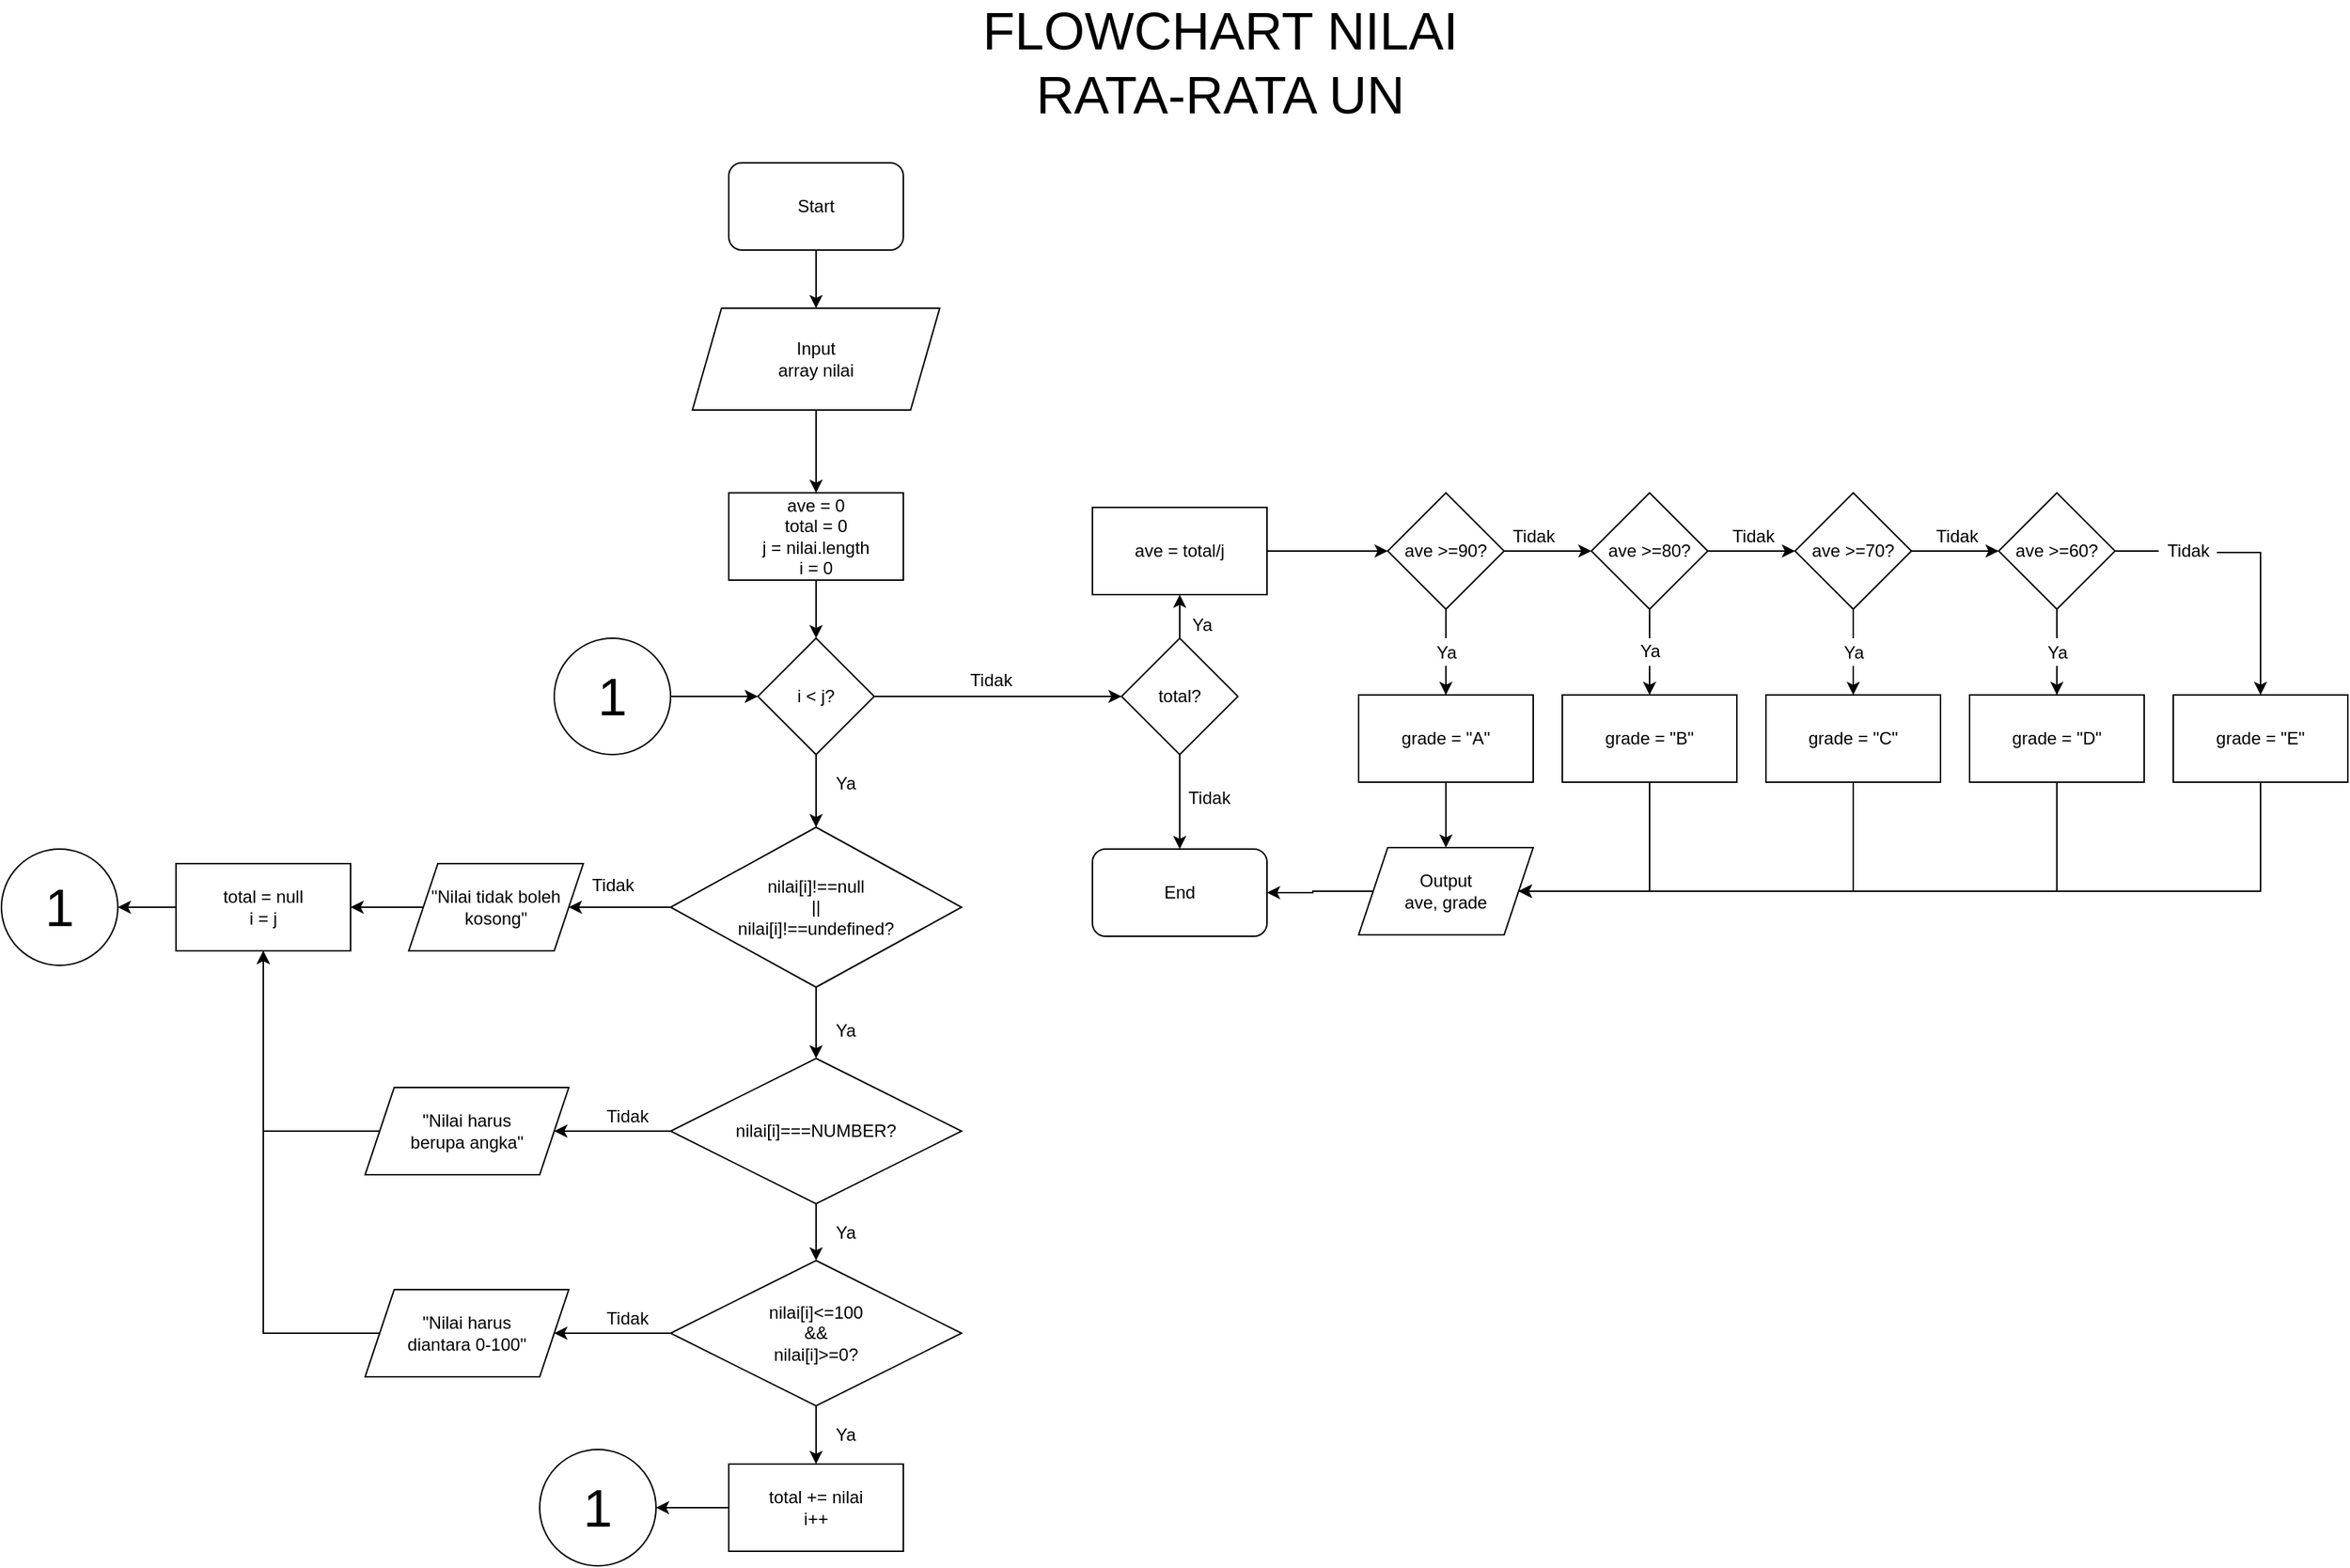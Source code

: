 <mxfile version="16.2.6" type="google"><diagram id="MkVv225oav1cHvyY7aIt" name="Page-1"><mxGraphModel dx="1021" dy="567" grid="1" gridSize="10" guides="1" tooltips="1" connect="1" arrows="1" fold="1" page="1" pageScale="1" pageWidth="850" pageHeight="1100" math="0" shadow="0"><root><mxCell id="0"/><mxCell id="1" parent="0"/><mxCell id="SLkw3Jps3-ZuDvNmsv__-14" value="" style="edgeStyle=orthogonalEdgeStyle;rounded=0;orthogonalLoop=1;jettySize=auto;html=1;" parent="1" source="SLkw3Jps3-ZuDvNmsv__-1" target="SLkw3Jps3-ZuDvNmsv__-2" edge="1"><mxGeometry relative="1" as="geometry"/></mxCell><mxCell id="SLkw3Jps3-ZuDvNmsv__-1" value="Start" style="rounded=1;whiteSpace=wrap;html=1;" parent="1" vertex="1"><mxGeometry x="516" y="134" width="120" height="60" as="geometry"/></mxCell><mxCell id="SLkw3Jps3-ZuDvNmsv__-15" value="" style="edgeStyle=orthogonalEdgeStyle;rounded=0;orthogonalLoop=1;jettySize=auto;html=1;" parent="1" source="SLkw3Jps3-ZuDvNmsv__-2" target="SLkw3Jps3-ZuDvNmsv__-4" edge="1"><mxGeometry relative="1" as="geometry"/></mxCell><mxCell id="SLkw3Jps3-ZuDvNmsv__-2" value="Input&lt;br&gt;array nilai" style="shape=parallelogram;perimeter=parallelogramPerimeter;whiteSpace=wrap;html=1;fixedSize=1;" parent="1" vertex="1"><mxGeometry x="491" y="234" width="170" height="70" as="geometry"/></mxCell><mxCell id="SLkw3Jps3-ZuDvNmsv__-17" value="" style="edgeStyle=orthogonalEdgeStyle;rounded=0;orthogonalLoop=1;jettySize=auto;html=1;" parent="1" source="SLkw3Jps3-ZuDvNmsv__-3" target="SLkw3Jps3-ZuDvNmsv__-5" edge="1"><mxGeometry relative="1" as="geometry"/></mxCell><mxCell id="SLkw3Jps3-ZuDvNmsv__-65" style="edgeStyle=orthogonalEdgeStyle;rounded=0;orthogonalLoop=1;jettySize=auto;html=1;fontSize=12;" parent="1" source="SLkw3Jps3-ZuDvNmsv__-3" target="SLkw3Jps3-ZuDvNmsv__-26" edge="1"><mxGeometry relative="1" as="geometry"/></mxCell><mxCell id="SLkw3Jps3-ZuDvNmsv__-3" value="i &amp;lt; j?" style="rhombus;whiteSpace=wrap;html=1;" parent="1" vertex="1"><mxGeometry x="536" y="461" width="80" height="80" as="geometry"/></mxCell><mxCell id="SLkw3Jps3-ZuDvNmsv__-16" value="" style="edgeStyle=orthogonalEdgeStyle;rounded=0;orthogonalLoop=1;jettySize=auto;html=1;" parent="1" source="SLkw3Jps3-ZuDvNmsv__-4" target="SLkw3Jps3-ZuDvNmsv__-3" edge="1"><mxGeometry relative="1" as="geometry"/></mxCell><mxCell id="SLkw3Jps3-ZuDvNmsv__-4" value="ave = 0&lt;br&gt;total = 0&lt;br&gt;j = nilai.length&lt;br&gt;i = 0" style="rounded=0;whiteSpace=wrap;html=1;" parent="1" vertex="1"><mxGeometry x="516" y="361" width="120" height="60" as="geometry"/></mxCell><mxCell id="SLkw3Jps3-ZuDvNmsv__-42" value="" style="edgeStyle=orthogonalEdgeStyle;rounded=0;orthogonalLoop=1;jettySize=auto;html=1;fontSize=12;" parent="1" source="SLkw3Jps3-ZuDvNmsv__-5" target="SLkw3Jps3-ZuDvNmsv__-41" edge="1"><mxGeometry relative="1" as="geometry"/></mxCell><mxCell id="xOxqm0xttOU-qfkU7DDm-11" value="" style="edgeStyle=orthogonalEdgeStyle;rounded=0;orthogonalLoop=1;jettySize=auto;html=1;fontSize=36;" edge="1" parent="1" source="SLkw3Jps3-ZuDvNmsv__-5" target="xOxqm0xttOU-qfkU7DDm-6"><mxGeometry relative="1" as="geometry"/></mxCell><mxCell id="SLkw3Jps3-ZuDvNmsv__-5" value="nilai[i]!==null&lt;br&gt;||&lt;br&gt;nilai[i]!==undefined?" style="rhombus;whiteSpace=wrap;html=1;" parent="1" vertex="1"><mxGeometry x="476" y="591" width="200" height="110" as="geometry"/></mxCell><mxCell id="SLkw3Jps3-ZuDvNmsv__-45" value="" style="edgeStyle=orthogonalEdgeStyle;rounded=0;orthogonalLoop=1;jettySize=auto;html=1;fontSize=12;" parent="1" source="SLkw3Jps3-ZuDvNmsv__-6" target="SLkw3Jps3-ZuDvNmsv__-44" edge="1"><mxGeometry relative="1" as="geometry"/></mxCell><mxCell id="SLkw3Jps3-ZuDvNmsv__-47" value="" style="edgeStyle=orthogonalEdgeStyle;rounded=0;orthogonalLoop=1;jettySize=auto;html=1;fontSize=12;" parent="1" source="SLkw3Jps3-ZuDvNmsv__-6" target="SLkw3Jps3-ZuDvNmsv__-7" edge="1"><mxGeometry relative="1" as="geometry"/></mxCell><mxCell id="SLkw3Jps3-ZuDvNmsv__-6" value="nilai[i]&amp;lt;=100&lt;br&gt;&amp;amp;&amp;amp;&lt;br&gt;nilai[i]&amp;gt;=0?" style="rhombus;whiteSpace=wrap;html=1;" parent="1" vertex="1"><mxGeometry x="476" y="889" width="200" height="100" as="geometry"/></mxCell><mxCell id="SLkw3Jps3-ZuDvNmsv__-56" value="" style="edgeStyle=orthogonalEdgeStyle;rounded=0;orthogonalLoop=1;jettySize=auto;html=1;fontSize=12;" parent="1" source="SLkw3Jps3-ZuDvNmsv__-7" target="SLkw3Jps3-ZuDvNmsv__-55" edge="1"><mxGeometry relative="1" as="geometry"/></mxCell><mxCell id="SLkw3Jps3-ZuDvNmsv__-7" value="total += nilai&lt;br&gt;i++" style="rounded=0;whiteSpace=wrap;html=1;" parent="1" vertex="1"><mxGeometry x="516" y="1029" width="120" height="60" as="geometry"/></mxCell><mxCell id="SLkw3Jps3-ZuDvNmsv__-101" value="" style="edgeStyle=orthogonalEdgeStyle;rounded=0;orthogonalLoop=1;jettySize=auto;html=1;fontSize=12;" parent="1" source="SLkw3Jps3-ZuDvNmsv__-9" target="SLkw3Jps3-ZuDvNmsv__-10" edge="1"><mxGeometry relative="1" as="geometry"/></mxCell><mxCell id="SLkw3Jps3-ZuDvNmsv__-9" value="ave = total/j" style="rounded=0;whiteSpace=wrap;html=1;" parent="1" vertex="1"><mxGeometry x="766" y="371" width="120" height="60" as="geometry"/></mxCell><mxCell id="SLkw3Jps3-ZuDvNmsv__-109" value="" style="edgeStyle=orthogonalEdgeStyle;rounded=0;orthogonalLoop=1;jettySize=auto;html=1;fontSize=12;startArrow=none;" parent="1" source="SLkw3Jps3-ZuDvNmsv__-137" target="SLkw3Jps3-ZuDvNmsv__-70" edge="1"><mxGeometry relative="1" as="geometry"/></mxCell><mxCell id="SLkw3Jps3-ZuDvNmsv__-152" value="" style="edgeStyle=orthogonalEdgeStyle;rounded=0;orthogonalLoop=1;jettySize=auto;html=1;fontSize=36;" parent="1" source="SLkw3Jps3-ZuDvNmsv__-10" target="SLkw3Jps3-ZuDvNmsv__-11" edge="1"><mxGeometry relative="1" as="geometry"/></mxCell><mxCell id="SLkw3Jps3-ZuDvNmsv__-10" value="ave &amp;gt;=90?" style="rhombus;whiteSpace=wrap;html=1;" parent="1" vertex="1"><mxGeometry x="969" y="361" width="80" height="80" as="geometry"/></mxCell><mxCell id="SLkw3Jps3-ZuDvNmsv__-108" value="" style="edgeStyle=orthogonalEdgeStyle;rounded=0;orthogonalLoop=1;jettySize=auto;html=1;fontSize=12;startArrow=none;" parent="1" source="SLkw3Jps3-ZuDvNmsv__-139" target="SLkw3Jps3-ZuDvNmsv__-71" edge="1"><mxGeometry relative="1" as="geometry"/></mxCell><mxCell id="SLkw3Jps3-ZuDvNmsv__-153" value="" style="edgeStyle=orthogonalEdgeStyle;rounded=0;orthogonalLoop=1;jettySize=auto;html=1;fontSize=36;" parent="1" source="SLkw3Jps3-ZuDvNmsv__-11" target="SLkw3Jps3-ZuDvNmsv__-12" edge="1"><mxGeometry relative="1" as="geometry"/></mxCell><mxCell id="SLkw3Jps3-ZuDvNmsv__-11" value="ave &amp;gt;=80?" style="rhombus;whiteSpace=wrap;html=1;" parent="1" vertex="1"><mxGeometry x="1109" y="361" width="80" height="80" as="geometry"/></mxCell><mxCell id="SLkw3Jps3-ZuDvNmsv__-107" value="" style="edgeStyle=orthogonalEdgeStyle;rounded=0;orthogonalLoop=1;jettySize=auto;html=1;fontSize=12;startArrow=none;" parent="1" source="SLkw3Jps3-ZuDvNmsv__-141" target="SLkw3Jps3-ZuDvNmsv__-72" edge="1"><mxGeometry relative="1" as="geometry"/></mxCell><mxCell id="SLkw3Jps3-ZuDvNmsv__-154" value="" style="edgeStyle=orthogonalEdgeStyle;rounded=0;orthogonalLoop=1;jettySize=auto;html=1;fontSize=36;" parent="1" source="SLkw3Jps3-ZuDvNmsv__-12" target="SLkw3Jps3-ZuDvNmsv__-13" edge="1"><mxGeometry relative="1" as="geometry"/></mxCell><mxCell id="SLkw3Jps3-ZuDvNmsv__-12" value="ave &amp;gt;=70?" style="rhombus;whiteSpace=wrap;html=1;" parent="1" vertex="1"><mxGeometry x="1249" y="361" width="80" height="80" as="geometry"/></mxCell><mxCell id="SLkw3Jps3-ZuDvNmsv__-105" value="" style="edgeStyle=orthogonalEdgeStyle;rounded=0;orthogonalLoop=1;jettySize=auto;html=1;fontSize=12;startArrow=none;" parent="1" source="SLkw3Jps3-ZuDvNmsv__-143" target="SLkw3Jps3-ZuDvNmsv__-73" edge="1"><mxGeometry relative="1" as="geometry"/></mxCell><mxCell id="SLkw3Jps3-ZuDvNmsv__-106" style="edgeStyle=orthogonalEdgeStyle;rounded=0;orthogonalLoop=1;jettySize=auto;html=1;entryX=0.5;entryY=0;entryDx=0;entryDy=0;fontSize=12;startArrow=none;" parent="1" source="SLkw3Jps3-ZuDvNmsv__-133" target="SLkw3Jps3-ZuDvNmsv__-74" edge="1"><mxGeometry relative="1" as="geometry"><Array as="points"><mxPoint x="1569" y="402"/></Array></mxGeometry></mxCell><mxCell id="SLkw3Jps3-ZuDvNmsv__-13" value="ave &amp;gt;=60?" style="rhombus;whiteSpace=wrap;html=1;" parent="1" vertex="1"><mxGeometry x="1389" y="361" width="80" height="80" as="geometry"/></mxCell><mxCell id="SLkw3Jps3-ZuDvNmsv__-39" value="" style="edgeStyle=orthogonalEdgeStyle;rounded=0;orthogonalLoop=1;jettySize=auto;html=1;fontSize=36;" parent="1" source="SLkw3Jps3-ZuDvNmsv__-18" target="SLkw3Jps3-ZuDvNmsv__-38" edge="1"><mxGeometry relative="1" as="geometry"/></mxCell><mxCell id="SLkw3Jps3-ZuDvNmsv__-18" value="total = null&lt;br&gt;i = j" style="rounded=0;whiteSpace=wrap;html=1;" parent="1" vertex="1"><mxGeometry x="136" y="616" width="120" height="60" as="geometry"/></mxCell><mxCell id="SLkw3Jps3-ZuDvNmsv__-36" value="" style="edgeStyle=orthogonalEdgeStyle;rounded=0;orthogonalLoop=1;jettySize=auto;html=1;fontSize=36;" parent="1" source="SLkw3Jps3-ZuDvNmsv__-22" target="SLkw3Jps3-ZuDvNmsv__-3" edge="1"><mxGeometry relative="1" as="geometry"/></mxCell><mxCell id="SLkw3Jps3-ZuDvNmsv__-22" value="&lt;font style=&quot;font-size: 36px&quot;&gt;1&lt;/font&gt;" style="ellipse;whiteSpace=wrap;html=1;aspect=fixed;" parent="1" vertex="1"><mxGeometry x="396" y="461" width="80" height="80" as="geometry"/></mxCell><mxCell id="SLkw3Jps3-ZuDvNmsv__-100" value="" style="edgeStyle=orthogonalEdgeStyle;rounded=0;orthogonalLoop=1;jettySize=auto;html=1;fontSize=12;" parent="1" source="SLkw3Jps3-ZuDvNmsv__-26" target="SLkw3Jps3-ZuDvNmsv__-9" edge="1"><mxGeometry relative="1" as="geometry"/></mxCell><mxCell id="SLkw3Jps3-ZuDvNmsv__-118" value="" style="edgeStyle=orthogonalEdgeStyle;rounded=0;orthogonalLoop=1;jettySize=auto;html=1;fontSize=12;" parent="1" source="SLkw3Jps3-ZuDvNmsv__-26" target="SLkw3Jps3-ZuDvNmsv__-66" edge="1"><mxGeometry relative="1" as="geometry"/></mxCell><mxCell id="SLkw3Jps3-ZuDvNmsv__-26" value="total?" style="rhombus;whiteSpace=wrap;html=1;fontSize=12;" parent="1" vertex="1"><mxGeometry x="786" y="461" width="80" height="80" as="geometry"/></mxCell><mxCell id="SLkw3Jps3-ZuDvNmsv__-38" value="&lt;font style=&quot;font-size: 36px&quot;&gt;1&lt;/font&gt;" style="ellipse;whiteSpace=wrap;html=1;aspect=fixed;" parent="1" vertex="1"><mxGeometry x="16" y="606" width="80" height="80" as="geometry"/></mxCell><mxCell id="SLkw3Jps3-ZuDvNmsv__-43" value="" style="edgeStyle=orthogonalEdgeStyle;rounded=0;orthogonalLoop=1;jettySize=auto;html=1;fontSize=12;" parent="1" source="SLkw3Jps3-ZuDvNmsv__-41" target="SLkw3Jps3-ZuDvNmsv__-18" edge="1"><mxGeometry relative="1" as="geometry"/></mxCell><mxCell id="SLkw3Jps3-ZuDvNmsv__-41" value="&quot;Nilai tidak boleh kosong&quot;" style="shape=parallelogram;perimeter=parallelogramPerimeter;whiteSpace=wrap;html=1;fixedSize=1;fontSize=12;" parent="1" vertex="1"><mxGeometry x="296" y="616" width="120" height="60" as="geometry"/></mxCell><mxCell id="SLkw3Jps3-ZuDvNmsv__-46" style="edgeStyle=orthogonalEdgeStyle;rounded=0;orthogonalLoop=1;jettySize=auto;html=1;entryX=0.5;entryY=1;entryDx=0;entryDy=0;fontSize=12;" parent="1" source="SLkw3Jps3-ZuDvNmsv__-44" target="SLkw3Jps3-ZuDvNmsv__-18" edge="1"><mxGeometry relative="1" as="geometry"/></mxCell><mxCell id="SLkw3Jps3-ZuDvNmsv__-44" value="&quot;Nilai harus&lt;br&gt;diantara 0-100&quot;" style="shape=parallelogram;perimeter=parallelogramPerimeter;whiteSpace=wrap;html=1;fixedSize=1;fontSize=12;" parent="1" vertex="1"><mxGeometry x="266" y="909" width="140" height="60" as="geometry"/></mxCell><mxCell id="SLkw3Jps3-ZuDvNmsv__-48" value="Ya" style="text;html=1;align=center;verticalAlign=middle;resizable=0;points=[];autosize=1;strokeColor=none;fillColor=none;fontSize=12;" parent="1" vertex="1"><mxGeometry x="581" y="551" width="30" height="20" as="geometry"/></mxCell><mxCell id="SLkw3Jps3-ZuDvNmsv__-50" value="Tidak" style="text;html=1;align=center;verticalAlign=middle;resizable=0;points=[];autosize=1;strokeColor=none;fillColor=none;fontSize=12;" parent="1" vertex="1"><mxGeometry x="676" y="480" width="40" height="20" as="geometry"/></mxCell><mxCell id="SLkw3Jps3-ZuDvNmsv__-51" value="Tidak" style="text;html=1;align=center;verticalAlign=middle;resizable=0;points=[];autosize=1;strokeColor=none;fillColor=none;fontSize=12;" parent="1" vertex="1"><mxGeometry x="416" y="621" width="40" height="20" as="geometry"/></mxCell><mxCell id="SLkw3Jps3-ZuDvNmsv__-52" value="Ya" style="text;html=1;align=center;verticalAlign=middle;resizable=0;points=[];autosize=1;strokeColor=none;fillColor=none;fontSize=12;" parent="1" vertex="1"><mxGeometry x="581" y="721" width="30" height="20" as="geometry"/></mxCell><mxCell id="SLkw3Jps3-ZuDvNmsv__-53" value="Ya" style="text;html=1;align=center;verticalAlign=middle;resizable=0;points=[];autosize=1;strokeColor=none;fillColor=none;fontSize=12;" parent="1" vertex="1"><mxGeometry x="581" y="999" width="30" height="20" as="geometry"/></mxCell><mxCell id="SLkw3Jps3-ZuDvNmsv__-54" value="Tidak" style="text;html=1;align=center;verticalAlign=middle;resizable=0;points=[];autosize=1;strokeColor=none;fillColor=none;fontSize=12;" parent="1" vertex="1"><mxGeometry x="426" y="919" width="40" height="20" as="geometry"/></mxCell><mxCell id="SLkw3Jps3-ZuDvNmsv__-55" value="&lt;font style=&quot;font-size: 36px&quot;&gt;1&lt;/font&gt;" style="ellipse;whiteSpace=wrap;html=1;aspect=fixed;" parent="1" vertex="1"><mxGeometry x="386" y="1019" width="80" height="80" as="geometry"/></mxCell><mxCell id="SLkw3Jps3-ZuDvNmsv__-66" value="End" style="rounded=1;whiteSpace=wrap;html=1;fontSize=12;" parent="1" vertex="1"><mxGeometry x="766" y="606" width="120" height="60" as="geometry"/></mxCell><mxCell id="SLkw3Jps3-ZuDvNmsv__-110" value="" style="edgeStyle=orthogonalEdgeStyle;rounded=0;orthogonalLoop=1;jettySize=auto;html=1;fontSize=12;" parent="1" source="SLkw3Jps3-ZuDvNmsv__-70" target="SLkw3Jps3-ZuDvNmsv__-91" edge="1"><mxGeometry relative="1" as="geometry"/></mxCell><mxCell id="SLkw3Jps3-ZuDvNmsv__-70" value="grade = &quot;A&quot;&lt;span style=&quot;color: rgba(0 , 0 , 0 , 0) ; font-family: monospace ; font-size: 0px&quot;&gt;%3CmxGraphModel%3E%3Croot%3E%3CmxCell%20id%3D%220%22%2F%3E%3CmxCell%20id%3D%221%22%20parent%3D%220%22%2F%3E%3CmxCell%20id%3D%222%22%20value%3D%22%26lt%3Bfont%20style%3D%26quot%3Bfont-size%3A%2036px%26quot%3B%26gt%3B2%26lt%3B%2Ffont%26gt%3B%22%20style%3D%22ellipse%3BwhiteSpace%3Dwrap%3Bhtml%3D1%3Baspect%3Dfixed%3B%22%20vertex%3D%221%22%20parent%3D%221%22%3E%3CmxGeometry%20x%3D%22530%22%20y%3D%22410%22%20width%3D%2280%22%20height%3D%2280%22%20as%3D%22geometry%22%2F%3E%3C%2FmxCell%3E%3C%2Froot%3E%3C%2FmxGraphModel%3E&lt;/span&gt;" style="rounded=0;whiteSpace=wrap;html=1;fontSize=12;" parent="1" vertex="1"><mxGeometry x="949" y="500" width="120" height="60" as="geometry"/></mxCell><mxCell id="SLkw3Jps3-ZuDvNmsv__-111" style="edgeStyle=orthogonalEdgeStyle;rounded=0;orthogonalLoop=1;jettySize=auto;html=1;entryX=1;entryY=0.5;entryDx=0;entryDy=0;fontSize=12;" parent="1" source="SLkw3Jps3-ZuDvNmsv__-71" target="SLkw3Jps3-ZuDvNmsv__-91" edge="1"><mxGeometry relative="1" as="geometry"><Array as="points"><mxPoint x="1149" y="635"/></Array></mxGeometry></mxCell><mxCell id="SLkw3Jps3-ZuDvNmsv__-71" value="grade = &quot;B&quot;&lt;span style=&quot;color: rgba(0 , 0 , 0 , 0) ; font-family: monospace ; font-size: 0px&quot;&gt;%3CmxGraphModel%3E%3Croot%3E%3CmxCell%20id%3D%220%22%2F%3E%3CmxCell%20id%3D%221%22%20parent%3D%220%22%2F%3E%3CmxCell%20id%3D%222%22%20value%3D%22%26lt%3Bfont%20style%3D%26quot%3Bfont-size%3A%2036px%26quot%3B%26gt%3B2%26lt%3B%2Ffont%26gt%3B%22%20style%3D%22ellipse%3BwhiteSpace%3Dwrap%3Bhtml%3D1%3Baspect%3Dfixed%3B%22%20vertex%3D%221%22%20parent%3D%221%22%3E%3CmxGeometry%20x%3D%22530%22%20y%3D%22410%22%20width%3D%2280%22%20height%3D%2280%22%20as%3D%22geometry%22%2F%3E%3C%2FmxCell%3E%3C%2Froot%3E%3C%2FmxGraphModel%3E&lt;/span&gt;" style="rounded=0;whiteSpace=wrap;html=1;fontSize=12;" parent="1" vertex="1"><mxGeometry x="1089" y="500" width="120" height="60" as="geometry"/></mxCell><mxCell id="SLkw3Jps3-ZuDvNmsv__-112" style="edgeStyle=orthogonalEdgeStyle;rounded=0;orthogonalLoop=1;jettySize=auto;html=1;entryX=1;entryY=0.5;entryDx=0;entryDy=0;fontSize=12;" parent="1" source="SLkw3Jps3-ZuDvNmsv__-72" target="SLkw3Jps3-ZuDvNmsv__-91" edge="1"><mxGeometry relative="1" as="geometry"><Array as="points"><mxPoint x="1289" y="635"/></Array></mxGeometry></mxCell><mxCell id="SLkw3Jps3-ZuDvNmsv__-72" value="grade = &quot;C&quot;&lt;span style=&quot;color: rgba(0 , 0 , 0 , 0) ; font-family: monospace ; font-size: 0px&quot;&gt;%3CmxGraphModel%3E%3Croot%3E%3CmxCell%20id%3D%220%22%2F%3E%3CmxCell%20id%3D%221%22%20parent%3D%220%22%2F%3E%3CmxCell%20id%3D%222%22%20value%3D%22%26lt%3Bfont%20style%3D%26quot%3Bfont-size%3A%2036px%26quot%3B%26gt%3B2%26lt%3B%2Ffont%26gt%3B%22%20style%3D%22ellipse%3BwhiteSpace%3Dwrap%3Bhtml%3D1%3Baspect%3Dfixed%3B%22%20vertex%3D%221%22%20parent%3D%221%22%3E%3CmxGeometry%20x%3D%22530%22%20y%3D%22410%22%20width%3D%2280%22%20height%3D%2280%22%20as%3D%22geometry%22%2F%3E%3C%2FmxCell%3E%3C%2Froot%3E%3C%2FmxGraphModel%3E&lt;/span&gt;" style="rounded=0;whiteSpace=wrap;html=1;fontSize=12;" parent="1" vertex="1"><mxGeometry x="1229" y="500" width="120" height="60" as="geometry"/></mxCell><mxCell id="SLkw3Jps3-ZuDvNmsv__-113" style="edgeStyle=orthogonalEdgeStyle;rounded=0;orthogonalLoop=1;jettySize=auto;html=1;fontSize=12;entryX=1;entryY=0.5;entryDx=0;entryDy=0;" parent="1" source="SLkw3Jps3-ZuDvNmsv__-73" target="SLkw3Jps3-ZuDvNmsv__-91" edge="1"><mxGeometry relative="1" as="geometry"><mxPoint x="1079" y="640" as="targetPoint"/><Array as="points"><mxPoint x="1429" y="635"/></Array></mxGeometry></mxCell><mxCell id="SLkw3Jps3-ZuDvNmsv__-73" value="grade = &quot;D&quot;&lt;span style=&quot;color: rgba(0 , 0 , 0 , 0) ; font-family: monospace ; font-size: 0px&quot;&gt;%3CmxGraphModel%3E%3Croot%3E%3CmxCell%20id%3D%220%22%2F%3E%3CmxCell%20id%3D%221%22%20parent%3D%220%22%2F%3E%3CmxCell%20id%3D%222%22%20value%3D%22%26lt%3Bfont%20style%3D%26quot%3Bfont-size%3A%2036px%26quot%3B%26gt%3B2%26lt%3B%2Ffont%26gt%3B%22%20style%3D%22ellipse%3BwhiteSpace%3Dwrap%3Bhtml%3D1%3Baspect%3Dfixed%3B%22%20vertex%3D%221%22%20parent%3D%221%22%3E%3CmxGeometry%20x%3D%22530%22%20y%3D%22410%22%20width%3D%2280%22%20height%3D%2280%22%20as%3D%22geometry%22%2F%3E%3C%2FmxCell%3E%3C%2Froot%3E%3C%2FmxGraphModel%3Ea&lt;/span&gt;" style="rounded=0;whiteSpace=wrap;html=1;fontSize=12;" parent="1" vertex="1"><mxGeometry x="1369" y="500" width="120" height="60" as="geometry"/></mxCell><mxCell id="SLkw3Jps3-ZuDvNmsv__-114" style="edgeStyle=orthogonalEdgeStyle;rounded=0;orthogonalLoop=1;jettySize=auto;html=1;fontSize=12;entryX=1;entryY=0.5;entryDx=0;entryDy=0;" parent="1" source="SLkw3Jps3-ZuDvNmsv__-74" target="SLkw3Jps3-ZuDvNmsv__-91" edge="1"><mxGeometry relative="1" as="geometry"><mxPoint x="1419" y="650" as="targetPoint"/><Array as="points"><mxPoint x="1569" y="635"/></Array></mxGeometry></mxCell><mxCell id="SLkw3Jps3-ZuDvNmsv__-74" value="grade = &quot;E&quot;&lt;span style=&quot;color: rgba(0 , 0 , 0 , 0) ; font-family: monospace ; font-size: 0px&quot;&gt;%3CmxGraphModel%3E%3Croot%3E%3CmxCell%20id%3D%220%22%2F%3E%3CmxCell%20id%3D%221%22%20parent%3D%220%22%2F%3E%3CmxCell%20id%3D%222%22%20value%3D%22%26lt%3Bfont%20style%3D%26quot%3Bfont-size%3A%2036px%26quot%3B%26gt%3B2%26lt%3B%2Ffont%26gt%3B%22%20style%3D%22ellipse%3BwhiteSpace%3Dwrap%3Bhtml%3D1%3Baspect%3Dfixed%3B%22%20vertex%3D%221%22%20parent%3D%221%22%3E%3CmxGeometry%20x%3D%22530%22%20y%3D%22410%22%20width%3D%2280%22%20height%3D%2280%22%20as%3D%22geometry%22%2F%3E%3C%2FmxCell%3E%3C%2Froot%3E%3C%2FmxGraphModel%3E&lt;/span&gt;" style="rounded=0;whiteSpace=wrap;html=1;fontSize=12;" parent="1" vertex="1"><mxGeometry x="1509" y="500" width="120" height="60" as="geometry"/></mxCell><mxCell id="SLkw3Jps3-ZuDvNmsv__-115" style="edgeStyle=orthogonalEdgeStyle;rounded=0;orthogonalLoop=1;jettySize=auto;html=1;entryX=1;entryY=0.5;entryDx=0;entryDy=0;fontSize=12;" parent="1" source="SLkw3Jps3-ZuDvNmsv__-91" target="SLkw3Jps3-ZuDvNmsv__-66" edge="1"><mxGeometry relative="1" as="geometry"/></mxCell><mxCell id="SLkw3Jps3-ZuDvNmsv__-91" value="Output&lt;br&gt;ave, grade" style="shape=parallelogram;perimeter=parallelogramPerimeter;whiteSpace=wrap;html=1;fixedSize=1;fontSize=12;" parent="1" vertex="1"><mxGeometry x="949" y="605" width="120" height="60" as="geometry"/></mxCell><mxCell id="SLkw3Jps3-ZuDvNmsv__-119" value="Tidak" style="text;html=1;align=center;verticalAlign=middle;resizable=0;points=[];autosize=1;strokeColor=none;fillColor=none;fontSize=12;" parent="1" vertex="1"><mxGeometry x="826" y="561" width="40" height="20" as="geometry"/></mxCell><mxCell id="SLkw3Jps3-ZuDvNmsv__-133" value="Tidak" style="text;html=1;align=center;verticalAlign=middle;resizable=0;points=[];autosize=1;strokeColor=none;fillColor=none;fontSize=12;" parent="1" vertex="1"><mxGeometry x="1499" y="391" width="40" height="20" as="geometry"/></mxCell><mxCell id="SLkw3Jps3-ZuDvNmsv__-136" value="" style="edgeStyle=orthogonalEdgeStyle;rounded=0;orthogonalLoop=1;jettySize=auto;html=1;fontSize=12;endArrow=none;" parent="1" source="SLkw3Jps3-ZuDvNmsv__-13" target="SLkw3Jps3-ZuDvNmsv__-133" edge="1"><mxGeometry relative="1" as="geometry"><mxPoint x="1469" y="402.0" as="sourcePoint"/><mxPoint x="1569" y="500" as="targetPoint"/><Array as="points"/></mxGeometry></mxCell><mxCell id="SLkw3Jps3-ZuDvNmsv__-137" value="Ya" style="text;html=1;align=center;verticalAlign=middle;resizable=0;points=[];autosize=1;strokeColor=none;fillColor=none;fontSize=12;" parent="1" vertex="1"><mxGeometry x="994" y="461" width="30" height="20" as="geometry"/></mxCell><mxCell id="SLkw3Jps3-ZuDvNmsv__-138" value="" style="edgeStyle=orthogonalEdgeStyle;rounded=0;orthogonalLoop=1;jettySize=auto;html=1;fontSize=12;endArrow=none;" parent="1" source="SLkw3Jps3-ZuDvNmsv__-10" target="SLkw3Jps3-ZuDvNmsv__-137" edge="1"><mxGeometry relative="1" as="geometry"><mxPoint x="1009" y="442" as="sourcePoint"/><mxPoint x="1009" y="500" as="targetPoint"/></mxGeometry></mxCell><mxCell id="SLkw3Jps3-ZuDvNmsv__-139" value="Ya" style="text;html=1;align=center;verticalAlign=middle;resizable=0;points=[];autosize=1;strokeColor=none;fillColor=none;fontSize=12;" parent="1" vertex="1"><mxGeometry x="1134" y="460" width="30" height="20" as="geometry"/></mxCell><mxCell id="SLkw3Jps3-ZuDvNmsv__-140" value="" style="edgeStyle=orthogonalEdgeStyle;rounded=0;orthogonalLoop=1;jettySize=auto;html=1;fontSize=12;endArrow=none;" parent="1" source="SLkw3Jps3-ZuDvNmsv__-11" target="SLkw3Jps3-ZuDvNmsv__-139" edge="1"><mxGeometry relative="1" as="geometry"><mxPoint x="1149" y="442" as="sourcePoint"/><mxPoint x="1149" y="500" as="targetPoint"/></mxGeometry></mxCell><mxCell id="SLkw3Jps3-ZuDvNmsv__-141" value="Ya" style="text;html=1;align=center;verticalAlign=middle;resizable=0;points=[];autosize=1;strokeColor=none;fillColor=none;fontSize=12;" parent="1" vertex="1"><mxGeometry x="1274" y="461" width="30" height="20" as="geometry"/></mxCell><mxCell id="SLkw3Jps3-ZuDvNmsv__-142" value="" style="edgeStyle=orthogonalEdgeStyle;rounded=0;orthogonalLoop=1;jettySize=auto;html=1;fontSize=12;endArrow=none;" parent="1" source="SLkw3Jps3-ZuDvNmsv__-12" target="SLkw3Jps3-ZuDvNmsv__-141" edge="1"><mxGeometry relative="1" as="geometry"><mxPoint x="1289" y="442" as="sourcePoint"/><mxPoint x="1289" y="500" as="targetPoint"/></mxGeometry></mxCell><mxCell id="SLkw3Jps3-ZuDvNmsv__-143" value="Ya" style="text;html=1;align=center;verticalAlign=middle;resizable=0;points=[];autosize=1;strokeColor=none;fillColor=none;fontSize=12;" parent="1" vertex="1"><mxGeometry x="1414" y="461" width="30" height="20" as="geometry"/></mxCell><mxCell id="SLkw3Jps3-ZuDvNmsv__-144" value="" style="edgeStyle=orthogonalEdgeStyle;rounded=0;orthogonalLoop=1;jettySize=auto;html=1;fontSize=12;endArrow=none;" parent="1" source="SLkw3Jps3-ZuDvNmsv__-13" target="SLkw3Jps3-ZuDvNmsv__-143" edge="1"><mxGeometry relative="1" as="geometry"><mxPoint x="1429" y="442" as="sourcePoint"/><mxPoint x="1429" y="500" as="targetPoint"/></mxGeometry></mxCell><mxCell id="SLkw3Jps3-ZuDvNmsv__-145" value="Ya" style="text;html=1;align=center;verticalAlign=middle;resizable=0;points=[];autosize=1;strokeColor=none;fillColor=none;fontSize=12;" parent="1" vertex="1"><mxGeometry x="826" y="442" width="30" height="20" as="geometry"/></mxCell><mxCell id="SLkw3Jps3-ZuDvNmsv__-150" value="&lt;font style=&quot;font-size: 36px&quot;&gt;FLOWCHART NILAI RATA-RATA UN&lt;/font&gt;" style="text;html=1;strokeColor=none;fillColor=none;align=center;verticalAlign=middle;whiteSpace=wrap;rounded=0;fontSize=12;" parent="1" vertex="1"><mxGeometry x="659" y="50" width="390" height="30" as="geometry"/></mxCell><mxCell id="SLkw3Jps3-ZuDvNmsv__-155" value="Tidak" style="text;html=1;align=center;verticalAlign=middle;resizable=0;points=[];autosize=1;strokeColor=none;fillColor=none;fontSize=12;" parent="1" vertex="1"><mxGeometry x="1049" y="381" width="40" height="20" as="geometry"/></mxCell><mxCell id="SLkw3Jps3-ZuDvNmsv__-156" value="Tidak" style="text;html=1;align=center;verticalAlign=middle;resizable=0;points=[];autosize=1;strokeColor=none;fillColor=none;fontSize=12;" parent="1" vertex="1"><mxGeometry x="1200" y="381" width="40" height="20" as="geometry"/></mxCell><mxCell id="SLkw3Jps3-ZuDvNmsv__-157" value="Tidak" style="text;html=1;align=center;verticalAlign=middle;resizable=0;points=[];autosize=1;strokeColor=none;fillColor=none;fontSize=12;" parent="1" vertex="1"><mxGeometry x="1340" y="381" width="40" height="20" as="geometry"/></mxCell><mxCell id="xOxqm0xttOU-qfkU7DDm-5" value="" style="edgeStyle=orthogonalEdgeStyle;rounded=0;orthogonalLoop=1;jettySize=auto;html=1;fontSize=12;" edge="1" parent="1" source="xOxqm0xttOU-qfkU7DDm-6" target="xOxqm0xttOU-qfkU7DDm-7"><mxGeometry relative="1" as="geometry"/></mxCell><mxCell id="xOxqm0xttOU-qfkU7DDm-9" value="" style="edgeStyle=orthogonalEdgeStyle;rounded=0;orthogonalLoop=1;jettySize=auto;html=1;fontSize=36;" edge="1" parent="1" source="xOxqm0xttOU-qfkU7DDm-6" target="SLkw3Jps3-ZuDvNmsv__-6"><mxGeometry relative="1" as="geometry"/></mxCell><mxCell id="xOxqm0xttOU-qfkU7DDm-6" value="nilai[i]===NUMBER?" style="rhombus;whiteSpace=wrap;html=1;" vertex="1" parent="1"><mxGeometry x="476" y="750" width="200" height="100" as="geometry"/></mxCell><mxCell id="xOxqm0xttOU-qfkU7DDm-10" style="edgeStyle=orthogonalEdgeStyle;rounded=0;orthogonalLoop=1;jettySize=auto;html=1;entryX=0.5;entryY=1;entryDx=0;entryDy=0;fontSize=36;" edge="1" parent="1" source="xOxqm0xttOU-qfkU7DDm-7" target="SLkw3Jps3-ZuDvNmsv__-18"><mxGeometry relative="1" as="geometry"/></mxCell><mxCell id="xOxqm0xttOU-qfkU7DDm-7" value="&quot;Nilai harus&lt;br&gt;berupa angka&quot;" style="shape=parallelogram;perimeter=parallelogramPerimeter;whiteSpace=wrap;html=1;fixedSize=1;fontSize=12;" vertex="1" parent="1"><mxGeometry x="266" y="770" width="140" height="60" as="geometry"/></mxCell><mxCell id="xOxqm0xttOU-qfkU7DDm-8" value="Tidak" style="text;html=1;align=center;verticalAlign=middle;resizable=0;points=[];autosize=1;strokeColor=none;fillColor=none;fontSize=12;" vertex="1" parent="1"><mxGeometry x="426" y="780" width="40" height="20" as="geometry"/></mxCell><mxCell id="xOxqm0xttOU-qfkU7DDm-12" value="Ya" style="text;html=1;align=center;verticalAlign=middle;resizable=0;points=[];autosize=1;strokeColor=none;fillColor=none;fontSize=12;" vertex="1" parent="1"><mxGeometry x="581" y="860" width="30" height="20" as="geometry"/></mxCell></root></mxGraphModel></diagram></mxfile>